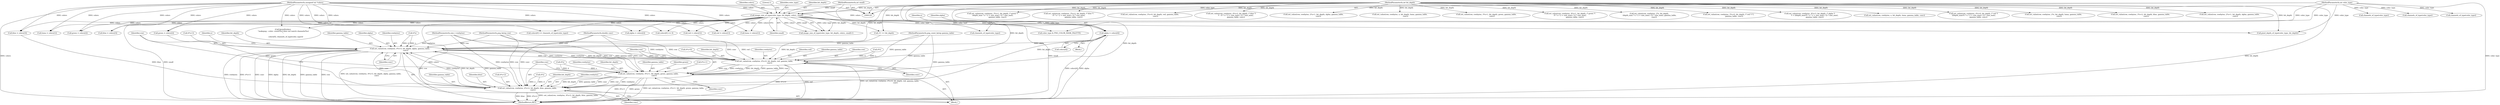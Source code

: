digraph "0_Android_9d4853418ab2f754c2b63e091c29c5529b8b86ca_14@pointer" {
"1000972" [label="(Call,alpha = colors[4])"];
"1000148" [label="(Call,image_size_of_type(color_type, bit_depth, colors, small))"];
"1000133" [label="(MethodParameterIn,int color_type)"];
"1000134" [label="(MethodParameterIn,int bit_depth)"];
"1000137" [label="(MethodParameterIn,unsigned int *colors)"];
"1000138" [label="(MethodParameterIn,int small)"];
"1001024" [label="(Call,set_value(row, rowbytes, 4*x+3, bit_depth, alpha, gamma_table,\n                     conv))"];
"1000988" [label="(Call,set_value(row, rowbytes, 4*x+0, bit_depth, red, gamma_table,\n                     conv))"];
"1001000" [label="(Call,set_value(row, rowbytes, 4*x+1, bit_depth, green, gamma_table,\n                     conv))"];
"1001012" [label="(Call,set_value(row, rowbytes, 4*x+2, bit_depth, blue, gamma_table,\n                     conv))"];
"1000960" [label="(Call,green = colors[2])"];
"1000152" [label="(Identifier,small)"];
"1001057" [label="(MethodReturn,RET)"];
"1001012" [label="(Call,set_value(row, rowbytes, 4*x+2, bit_depth, blue, gamma_table,\n                     conv))"];
"1001045" [label="(Call,fprintf(stderr,\n \"makepng: --color: count(%u) does not match channels(%u)\n\",\n\n          colors[0], channels_of_type(color_type)))"];
"1000990" [label="(Identifier,rowbytes)"];
"1000844" [label="(Call,alpha = colors[2])"];
"1001016" [label="(Call,4*x)"];
"1001033" [label="(Identifier,alpha)"];
"1000611" [label="(Call,set_value(row, rowbytes, 3*x+1, bit_depth, /* green */\n (depth_max * x * 2 + size_max) / (2 * size_max),\n                  gamma_table, conv))"];
"1000138" [label="(MethodParameterIn,int small)"];
"1001026" [label="(Identifier,rowbytes)"];
"1001028" [label="(Call,4*x)"];
"1000999" [label="(Identifier,conv)"];
"1001000" [label="(Call,set_value(row, rowbytes, 4*x+1, bit_depth, green, gamma_table,\n                     conv))"];
"1000997" [label="(Identifier,red)"];
"1001023" [label="(Identifier,conv)"];
"1000886" [label="(Call,red = colors[1])"];
"1001011" [label="(Identifier,conv)"];
"1000174" [label="(Call,pixel_depth_of_type(color_type, bit_depth))"];
"1000137" [label="(MethodParameterIn,unsigned int *colors)"];
"1000972" [label="(Call,alpha = colors[4])"];
"1000452" [label="(Call,channels_of_type(color_type))"];
"1000147" [label="(Call,image_size_of_type(color_type, bit_depth, colors, small)-1)"];
"1000838" [label="(Call,luma = colors[1])"];
"1000974" [label="(Call,colors[4])"];
"1001024" [label="(Call,set_value(row, rowbytes, 4*x+3, bit_depth, alpha, gamma_table,\n                     conv))"];
"1000633" [label="(Call,set_value(row, rowbytes, 3*x+2, bit_depth, /* blue */\n (Y * x * 2 + size_max) / (2 * size_max),\n                  gamma_table, conv))"];
"1000987" [label="(Block,)"];
"1001002" [label="(Identifier,rowbytes)"];
"1001020" [label="(Identifier,bit_depth)"];
"1001027" [label="(Call,4*x+3)"];
"1000966" [label="(Call,blue = colors[3])"];
"1000998" [label="(Identifier,gamma_table)"];
"1000134" [label="(MethodParameterIn,int bit_depth)"];
"1000914" [label="(Call,set_value(row, rowbytes, 3*x+0, bit_depth, red, gamma_table,\n                     conv))"];
"1000729" [label="(Call,set_value(row, rowbytes, 4*x+2, bit_depth, /* blue */\n                  Y - (Y * x * 2 + size_max) / (2 * size_max),\n                  gamma_table, conv))"];
"1001013" [label="(Identifier,row)"];
"1000559" [label="(Call,set_value(row, rowbytes, 2*x+1, bit_depth, alpha, gamma_table,\n                  conv))"];
"1000150" [label="(Identifier,bit_depth)"];
"1001014" [label="(Identifier,rowbytes)"];
"1000980" [label="(Identifier,x)"];
"1000151" [label="(Identifier,colors)"];
"1000826" [label="(Call,set_value(row, rowbytes, x, bit_depth, luma, gamma_table,\n                     conv))"];
"1000153" [label="(Literal,1)"];
"1000892" [label="(Call,green = colors[2])"];
"1000952" [label="(Block,)"];
"1000926" [label="(Call,set_value(row, rowbytes, 3*x+1, bit_depth, green, gamma_table,\n                     conv))"];
"1001008" [label="(Identifier,bit_depth)"];
"1001025" [label="(Identifier,row)"];
"1000989" [label="(Identifier,row)"];
"1001035" [label="(Identifier,conv)"];
"1000898" [label="(Call,blue = colors[3])"];
"1000986" [label="(Identifier,x)"];
"1000131" [label="(MethodParameterIn,size_t rowbytes)"];
"1000992" [label="(Call,4*x)"];
"1000148" [label="(Call,image_size_of_type(color_type, bit_depth, colors, small))"];
"1000788" [label="(Call,color_type & PNG_COLOR_MASK_PALETTE)"];
"1000798" [label="(Call,colors[0] == channels_of_type(color_type))"];
"1000707" [label="(Call,set_value(row, rowbytes, 4*x+1, bit_depth, /* green */\n (Y * x * 2 + size_max) / (2 * size_max),\n                  gamma_table, conv))"];
"1001001" [label="(Identifier,row)"];
"1001022" [label="(Identifier,gamma_table)"];
"1000135" [label="(MethodParameterIn,png_const_bytep gamma_table)"];
"1000988" [label="(Call,set_value(row, rowbytes, 4*x+0, bit_depth, red, gamma_table,\n                     conv))"];
"1000130" [label="(MethodParameterIn,png_bytep row)"];
"1000539" [label="(Call,set_value(row, rowbytes, 2*x, bit_depth,\n (depth_max * x * 2 + size_max) / (2 * size_max), gamma_table,\n                  conv))"];
"1000805" [label="(Call,channels_of_type(color_type))"];
"1000149" [label="(Identifier,color_type)"];
"1000991" [label="(Call,4*x+0)"];
"1001021" [label="(Identifier,blue)"];
"1000599" [label="(Call,set_value(row, rowbytes, 3*x+0, bit_depth, /* red */ Y,\n                     gamma_table, conv))"];
"1001010" [label="(Identifier,gamma_table)"];
"1001009" [label="(Identifier,green)"];
"1000753" [label="(Call,set_value(row, rowbytes, 4*x+3, bit_depth, /* alpha */\n                  Y + ((depth_max-Y) * x * 2 + size_max) / (2 * size_max),\n                  gamma_table, conv))"];
"1000973" [label="(Identifier,alpha)"];
"1000163" [label="(Call,colors[0] == 0)"];
"1001003" [label="(Call,4*x+1)"];
"1000136" [label="(MethodParameterIn,double conv)"];
"1000503" [label="(Call,set_value(row, rowbytes, x, bit_depth, luma, gamma_table, conv))"];
"1001032" [label="(Identifier,bit_depth)"];
"1000133" [label="(MethodParameterIn,int color_type)"];
"1000158" [label="(Call,1U << bit_depth)"];
"1001034" [label="(Identifier,gamma_table)"];
"1000996" [label="(Identifier,bit_depth)"];
"1000683" [label="(Call,set_value(row, rowbytes, 4*x+0, bit_depth, /* red */\n ((depth_max-Y) * x * 2 + size_max) / (2 * size_max),\n                  gamma_table, conv))"];
"1000860" [label="(Call,set_value(row, rowbytes, 2*x, bit_depth, luma, gamma_table,\n                     conv))"];
"1000802" [label="(Call,channels_of_type(color_type))"];
"1000954" [label="(Call,red = colors[1])"];
"1000938" [label="(Call,set_value(row, rowbytes, 3*x+2, bit_depth, blue, gamma_table,\n                     conv))"];
"1000870" [label="(Call,set_value(row, rowbytes, 2*x+1, bit_depth, alpha, gamma_table,\n                     conv))"];
"1000811" [label="(Call,luma = colors[1])"];
"1001015" [label="(Call,4*x+2)"];
"1001051" [label="(Call,channels_of_type(color_type))"];
"1001004" [label="(Call,4*x)"];
"1000972" -> "1000952"  [label="AST: "];
"1000972" -> "1000974"  [label="CFG: "];
"1000973" -> "1000972"  [label="AST: "];
"1000974" -> "1000972"  [label="AST: "];
"1000980" -> "1000972"  [label="CFG: "];
"1000972" -> "1001057"  [label="DDG: colors[4]"];
"1000972" -> "1001057"  [label="DDG: alpha"];
"1000148" -> "1000972"  [label="DDG: colors"];
"1000137" -> "1000972"  [label="DDG: colors"];
"1000972" -> "1001024"  [label="DDG: alpha"];
"1000148" -> "1000147"  [label="AST: "];
"1000148" -> "1000152"  [label="CFG: "];
"1000149" -> "1000148"  [label="AST: "];
"1000150" -> "1000148"  [label="AST: "];
"1000151" -> "1000148"  [label="AST: "];
"1000152" -> "1000148"  [label="AST: "];
"1000153" -> "1000148"  [label="CFG: "];
"1000148" -> "1001057"  [label="DDG: colors"];
"1000148" -> "1001057"  [label="DDG: small"];
"1000148" -> "1000147"  [label="DDG: color_type"];
"1000148" -> "1000147"  [label="DDG: bit_depth"];
"1000148" -> "1000147"  [label="DDG: colors"];
"1000148" -> "1000147"  [label="DDG: small"];
"1000133" -> "1000148"  [label="DDG: color_type"];
"1000134" -> "1000148"  [label="DDG: bit_depth"];
"1000137" -> "1000148"  [label="DDG: colors"];
"1000138" -> "1000148"  [label="DDG: small"];
"1000148" -> "1000158"  [label="DDG: bit_depth"];
"1000148" -> "1000163"  [label="DDG: colors"];
"1000148" -> "1000174"  [label="DDG: color_type"];
"1000148" -> "1000452"  [label="DDG: color_type"];
"1000148" -> "1000788"  [label="DDG: color_type"];
"1000148" -> "1000798"  [label="DDG: colors"];
"1000148" -> "1000811"  [label="DDG: colors"];
"1000148" -> "1000838"  [label="DDG: colors"];
"1000148" -> "1000844"  [label="DDG: colors"];
"1000148" -> "1000886"  [label="DDG: colors"];
"1000148" -> "1000892"  [label="DDG: colors"];
"1000148" -> "1000898"  [label="DDG: colors"];
"1000148" -> "1000954"  [label="DDG: colors"];
"1000148" -> "1000960"  [label="DDG: colors"];
"1000148" -> "1000966"  [label="DDG: colors"];
"1000148" -> "1001045"  [label="DDG: colors"];
"1000133" -> "1000129"  [label="AST: "];
"1000133" -> "1001057"  [label="DDG: color_type"];
"1000133" -> "1000174"  [label="DDG: color_type"];
"1000133" -> "1000452"  [label="DDG: color_type"];
"1000133" -> "1000788"  [label="DDG: color_type"];
"1000133" -> "1000802"  [label="DDG: color_type"];
"1000133" -> "1000805"  [label="DDG: color_type"];
"1000133" -> "1001051"  [label="DDG: color_type"];
"1000134" -> "1000129"  [label="AST: "];
"1000134" -> "1001057"  [label="DDG: bit_depth"];
"1000134" -> "1000158"  [label="DDG: bit_depth"];
"1000134" -> "1000174"  [label="DDG: bit_depth"];
"1000134" -> "1000503"  [label="DDG: bit_depth"];
"1000134" -> "1000539"  [label="DDG: bit_depth"];
"1000134" -> "1000559"  [label="DDG: bit_depth"];
"1000134" -> "1000599"  [label="DDG: bit_depth"];
"1000134" -> "1000611"  [label="DDG: bit_depth"];
"1000134" -> "1000633"  [label="DDG: bit_depth"];
"1000134" -> "1000683"  [label="DDG: bit_depth"];
"1000134" -> "1000707"  [label="DDG: bit_depth"];
"1000134" -> "1000729"  [label="DDG: bit_depth"];
"1000134" -> "1000753"  [label="DDG: bit_depth"];
"1000134" -> "1000826"  [label="DDG: bit_depth"];
"1000134" -> "1000860"  [label="DDG: bit_depth"];
"1000134" -> "1000870"  [label="DDG: bit_depth"];
"1000134" -> "1000914"  [label="DDG: bit_depth"];
"1000134" -> "1000926"  [label="DDG: bit_depth"];
"1000134" -> "1000938"  [label="DDG: bit_depth"];
"1000134" -> "1000988"  [label="DDG: bit_depth"];
"1000134" -> "1001000"  [label="DDG: bit_depth"];
"1000134" -> "1001012"  [label="DDG: bit_depth"];
"1000134" -> "1001024"  [label="DDG: bit_depth"];
"1000137" -> "1000129"  [label="AST: "];
"1000137" -> "1001057"  [label="DDG: colors"];
"1000137" -> "1000163"  [label="DDG: colors"];
"1000137" -> "1000798"  [label="DDG: colors"];
"1000137" -> "1000811"  [label="DDG: colors"];
"1000137" -> "1000838"  [label="DDG: colors"];
"1000137" -> "1000844"  [label="DDG: colors"];
"1000137" -> "1000886"  [label="DDG: colors"];
"1000137" -> "1000892"  [label="DDG: colors"];
"1000137" -> "1000898"  [label="DDG: colors"];
"1000137" -> "1000954"  [label="DDG: colors"];
"1000137" -> "1000960"  [label="DDG: colors"];
"1000137" -> "1000966"  [label="DDG: colors"];
"1000137" -> "1001045"  [label="DDG: colors"];
"1000138" -> "1000129"  [label="AST: "];
"1000138" -> "1001057"  [label="DDG: small"];
"1001024" -> "1000987"  [label="AST: "];
"1001024" -> "1001035"  [label="CFG: "];
"1001025" -> "1001024"  [label="AST: "];
"1001026" -> "1001024"  [label="AST: "];
"1001027" -> "1001024"  [label="AST: "];
"1001032" -> "1001024"  [label="AST: "];
"1001033" -> "1001024"  [label="AST: "];
"1001034" -> "1001024"  [label="AST: "];
"1001035" -> "1001024"  [label="AST: "];
"1000986" -> "1001024"  [label="CFG: "];
"1001024" -> "1001057"  [label="DDG: set_value(row, rowbytes, 4*x+3, bit_depth, alpha, gamma_table,\n                     conv)"];
"1001024" -> "1001057"  [label="DDG: rowbytes"];
"1001024" -> "1001057"  [label="DDG: 4*x+3"];
"1001024" -> "1001057"  [label="DDG: conv"];
"1001024" -> "1001057"  [label="DDG: alpha"];
"1001024" -> "1001057"  [label="DDG: bit_depth"];
"1001024" -> "1001057"  [label="DDG: gamma_table"];
"1001024" -> "1001057"  [label="DDG: row"];
"1001024" -> "1000988"  [label="DDG: row"];
"1001024" -> "1000988"  [label="DDG: rowbytes"];
"1001024" -> "1000988"  [label="DDG: bit_depth"];
"1001024" -> "1000988"  [label="DDG: gamma_table"];
"1001024" -> "1000988"  [label="DDG: conv"];
"1001012" -> "1001024"  [label="DDG: row"];
"1001012" -> "1001024"  [label="DDG: rowbytes"];
"1001012" -> "1001024"  [label="DDG: bit_depth"];
"1001012" -> "1001024"  [label="DDG: gamma_table"];
"1001012" -> "1001024"  [label="DDG: conv"];
"1000130" -> "1001024"  [label="DDG: row"];
"1000131" -> "1001024"  [label="DDG: rowbytes"];
"1001028" -> "1001024"  [label="DDG: 4"];
"1001028" -> "1001024"  [label="DDG: x"];
"1000135" -> "1001024"  [label="DDG: gamma_table"];
"1000136" -> "1001024"  [label="DDG: conv"];
"1000988" -> "1000987"  [label="AST: "];
"1000988" -> "1000999"  [label="CFG: "];
"1000989" -> "1000988"  [label="AST: "];
"1000990" -> "1000988"  [label="AST: "];
"1000991" -> "1000988"  [label="AST: "];
"1000996" -> "1000988"  [label="AST: "];
"1000997" -> "1000988"  [label="AST: "];
"1000998" -> "1000988"  [label="AST: "];
"1000999" -> "1000988"  [label="AST: "];
"1001001" -> "1000988"  [label="CFG: "];
"1000988" -> "1001057"  [label="DDG: set_value(row, rowbytes, 4*x+0, bit_depth, red, gamma_table,\n                     conv)"];
"1000988" -> "1001057"  [label="DDG: 4*x+0"];
"1000988" -> "1001057"  [label="DDG: red"];
"1000130" -> "1000988"  [label="DDG: row"];
"1000131" -> "1000988"  [label="DDG: rowbytes"];
"1000992" -> "1000988"  [label="DDG: 4"];
"1000992" -> "1000988"  [label="DDG: x"];
"1000158" -> "1000988"  [label="DDG: bit_depth"];
"1000954" -> "1000988"  [label="DDG: red"];
"1000135" -> "1000988"  [label="DDG: gamma_table"];
"1000136" -> "1000988"  [label="DDG: conv"];
"1000988" -> "1001000"  [label="DDG: row"];
"1000988" -> "1001000"  [label="DDG: rowbytes"];
"1000988" -> "1001000"  [label="DDG: bit_depth"];
"1000988" -> "1001000"  [label="DDG: gamma_table"];
"1000988" -> "1001000"  [label="DDG: conv"];
"1001000" -> "1000987"  [label="AST: "];
"1001000" -> "1001011"  [label="CFG: "];
"1001001" -> "1001000"  [label="AST: "];
"1001002" -> "1001000"  [label="AST: "];
"1001003" -> "1001000"  [label="AST: "];
"1001008" -> "1001000"  [label="AST: "];
"1001009" -> "1001000"  [label="AST: "];
"1001010" -> "1001000"  [label="AST: "];
"1001011" -> "1001000"  [label="AST: "];
"1001013" -> "1001000"  [label="CFG: "];
"1001000" -> "1001057"  [label="DDG: 4*x+1"];
"1001000" -> "1001057"  [label="DDG: green"];
"1001000" -> "1001057"  [label="DDG: set_value(row, rowbytes, 4*x+1, bit_depth, green, gamma_table,\n                     conv)"];
"1000130" -> "1001000"  [label="DDG: row"];
"1000131" -> "1001000"  [label="DDG: rowbytes"];
"1001004" -> "1001000"  [label="DDG: 4"];
"1001004" -> "1001000"  [label="DDG: x"];
"1000960" -> "1001000"  [label="DDG: green"];
"1000135" -> "1001000"  [label="DDG: gamma_table"];
"1000136" -> "1001000"  [label="DDG: conv"];
"1001000" -> "1001012"  [label="DDG: row"];
"1001000" -> "1001012"  [label="DDG: rowbytes"];
"1001000" -> "1001012"  [label="DDG: bit_depth"];
"1001000" -> "1001012"  [label="DDG: gamma_table"];
"1001000" -> "1001012"  [label="DDG: conv"];
"1001012" -> "1000987"  [label="AST: "];
"1001012" -> "1001023"  [label="CFG: "];
"1001013" -> "1001012"  [label="AST: "];
"1001014" -> "1001012"  [label="AST: "];
"1001015" -> "1001012"  [label="AST: "];
"1001020" -> "1001012"  [label="AST: "];
"1001021" -> "1001012"  [label="AST: "];
"1001022" -> "1001012"  [label="AST: "];
"1001023" -> "1001012"  [label="AST: "];
"1001025" -> "1001012"  [label="CFG: "];
"1001012" -> "1001057"  [label="DDG: set_value(row, rowbytes, 4*x+2, bit_depth, blue, gamma_table,\n                     conv)"];
"1001012" -> "1001057"  [label="DDG: blue"];
"1001012" -> "1001057"  [label="DDG: 4*x+2"];
"1000130" -> "1001012"  [label="DDG: row"];
"1000131" -> "1001012"  [label="DDG: rowbytes"];
"1001016" -> "1001012"  [label="DDG: 4"];
"1001016" -> "1001012"  [label="DDG: x"];
"1000966" -> "1001012"  [label="DDG: blue"];
"1000135" -> "1001012"  [label="DDG: gamma_table"];
"1000136" -> "1001012"  [label="DDG: conv"];
}
